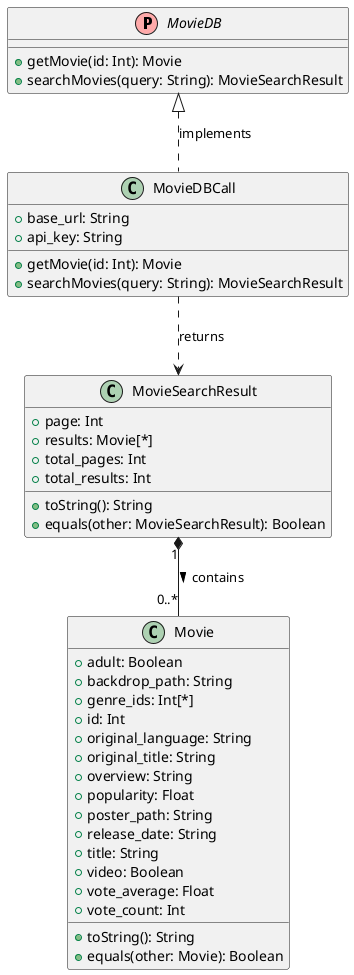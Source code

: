 @startuml API call theMovieDB

' Protocol / interface
interface MovieDB << (P, #FFAAAA) >> {
    +getMovie(id: Int): Movie
    +searchMovies(query: String): MovieSearchResult
}

' Data classes
class Movie {
    +adult: Boolean
    +backdrop_path: String
    +genre_ids: Int[*]
    +id: Int
    +original_language: String
    +original_title: String
    +overview: String
    +popularity: Float
    +poster_path: String
    +release_date: String
    +title: String
    +video: Boolean
    +vote_average: Float
    +vote_count: Int

    +toString(): String
    +equals(other: Movie): Boolean
}

class MovieSearchResult {
    +page: Int
    +results: Movie[*]
    +total_pages: Int
    +total_results: Int

    +toString(): String
    +equals(other: MovieSearchResult): Boolean
}

class MovieDBCall {
    +base_url: String
    +api_key: String
    
    +getMovie(id: Int): Movie
    +searchMovies(query: String): MovieSearchResult
}

MovieDB <|.. MovieDBCall : implements
MovieDBCall ..> MovieSearchResult : returns
MovieSearchResult "1" *-- "0..*" Movie : contains >

@enduml
